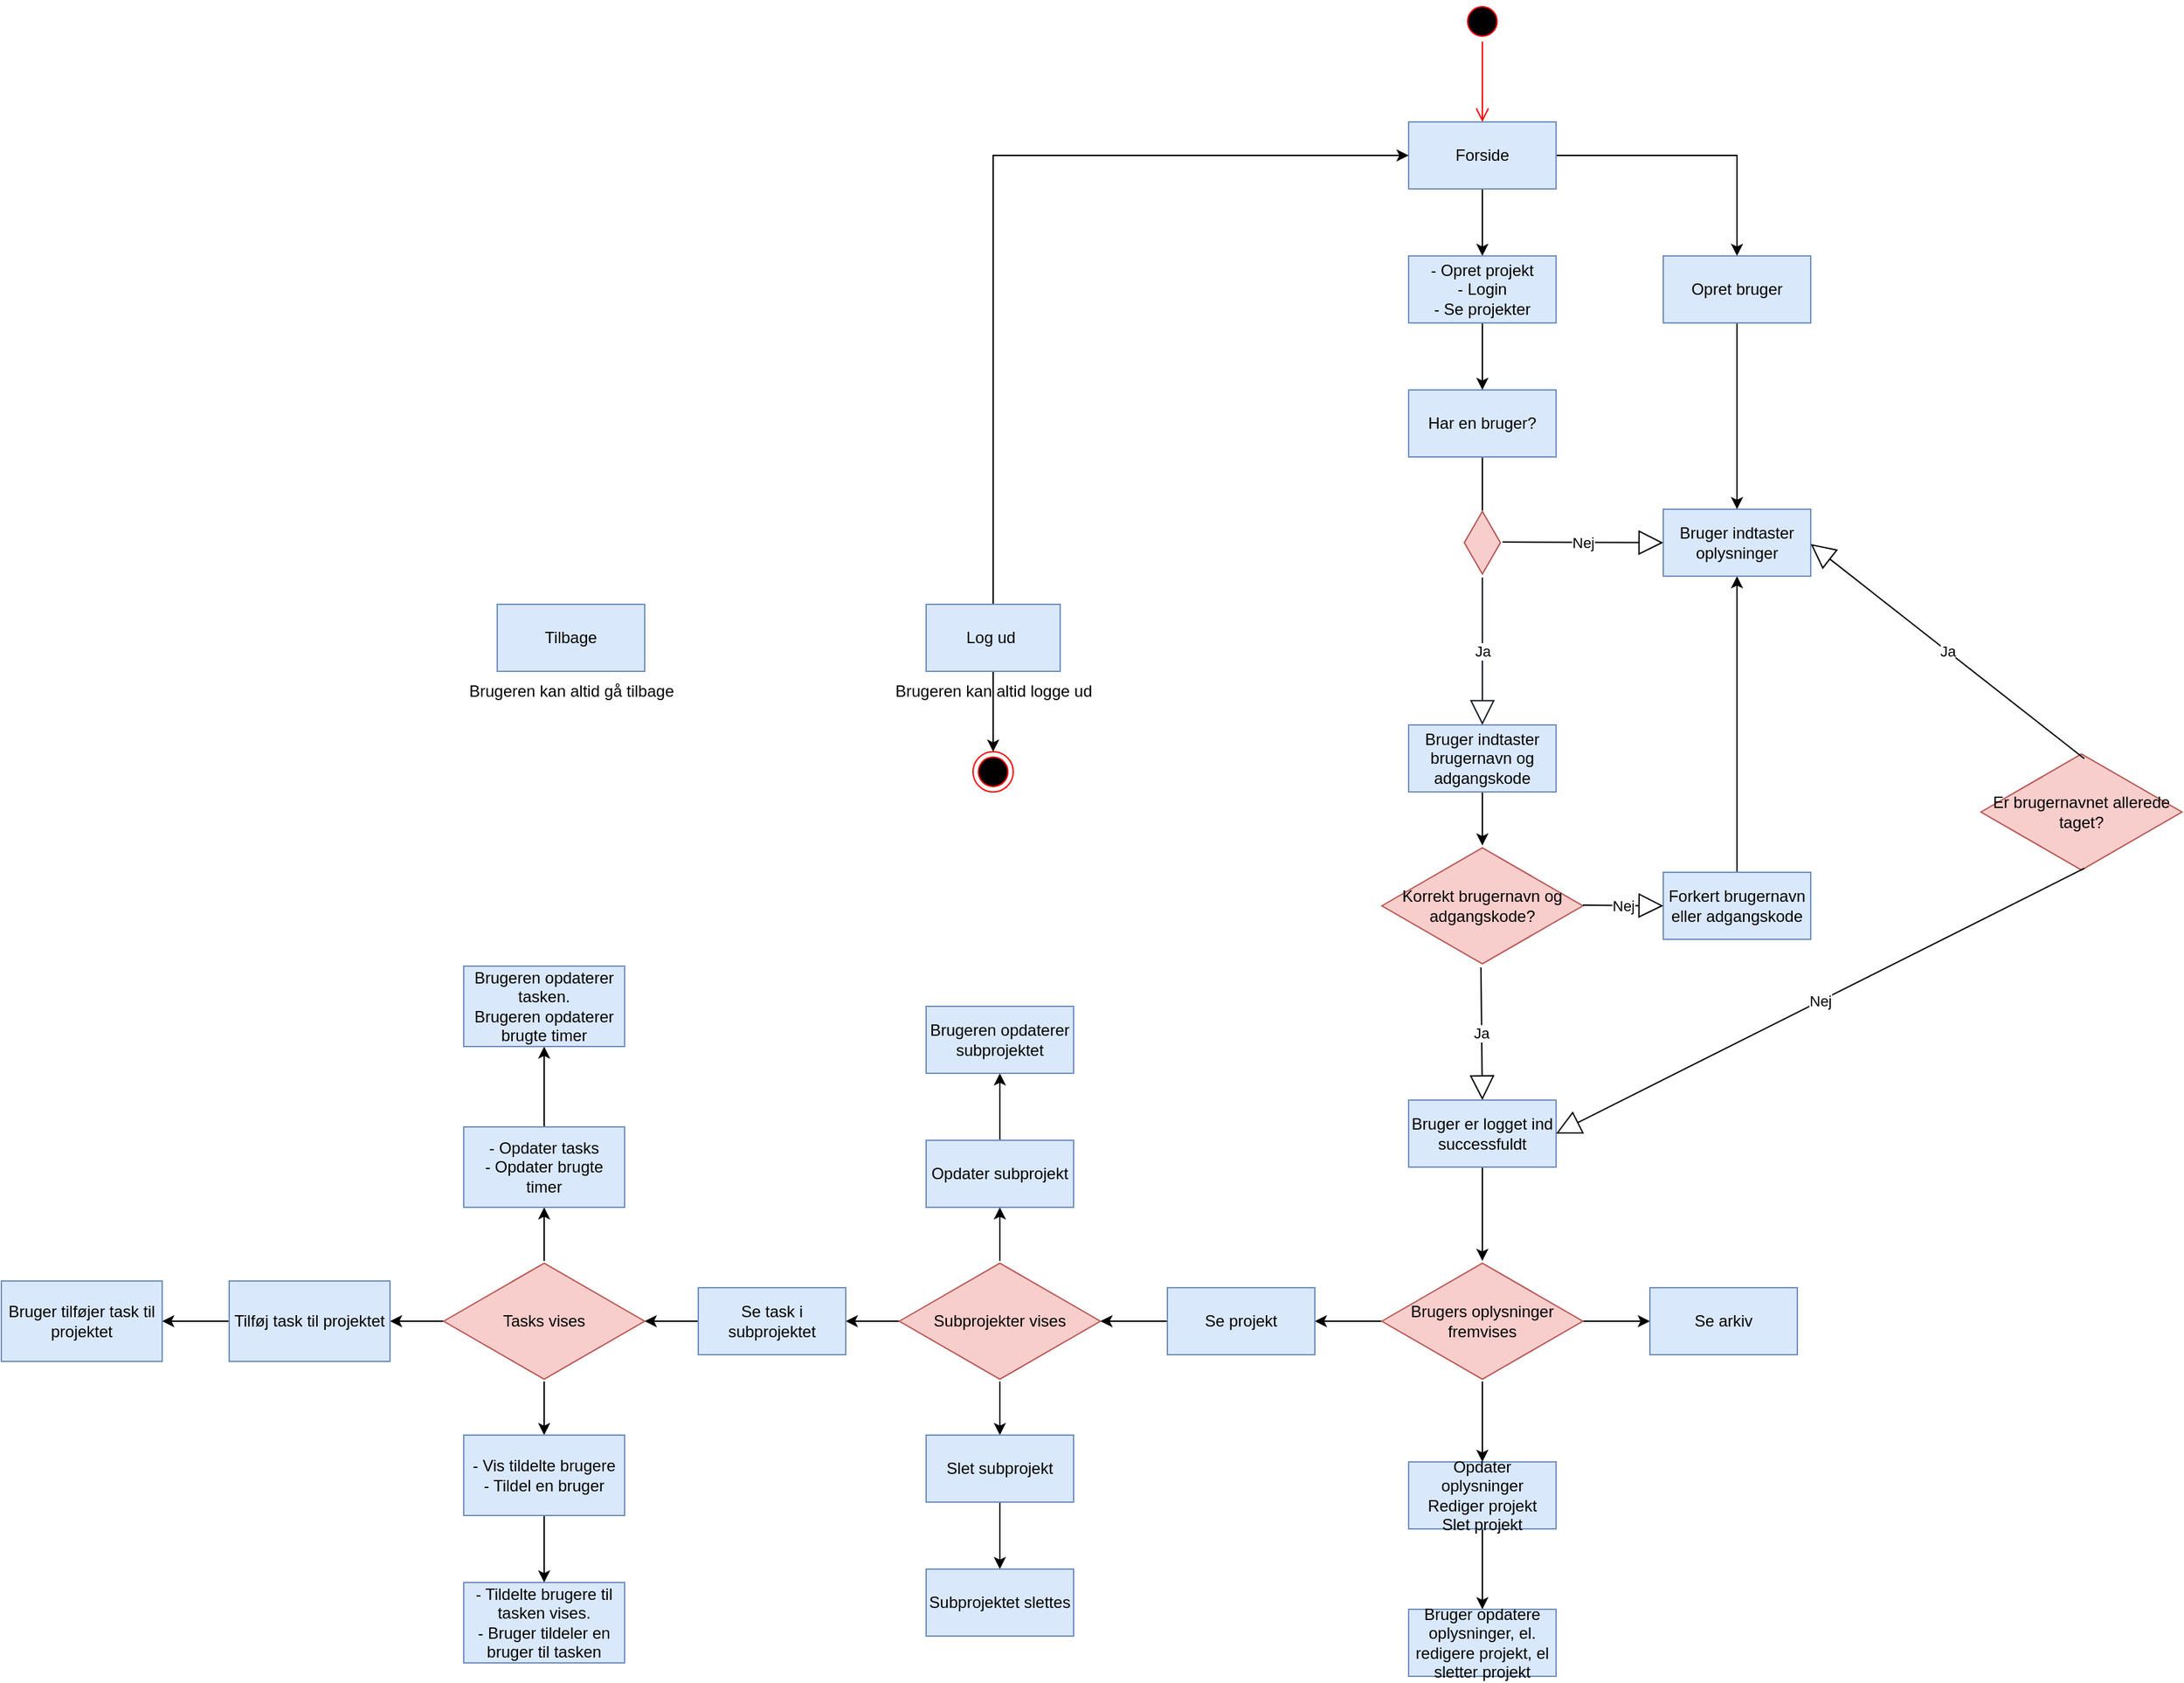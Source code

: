 <mxfile version="24.4.6" type="github">
  <diagram name="Page-1" id="BIBi98vKyc31B9fN39kg">
    <mxGraphModel dx="3212" dy="2769" grid="1" gridSize="10" guides="1" tooltips="1" connect="1" arrows="1" fold="1" page="1" pageScale="1" pageWidth="827" pageHeight="1169" math="0" shadow="0">
      <root>
        <mxCell id="0" />
        <mxCell id="1" parent="0" />
        <mxCell id="HaPU3EN4g4eDBjvCJEjl-16" style="edgeStyle=orthogonalEdgeStyle;rounded=0;orthogonalLoop=1;jettySize=auto;html=1;exitX=0.5;exitY=1;exitDx=0;exitDy=0;endArrow=none;endFill=0;" edge="1" parent="1" source="HaPU3EN4g4eDBjvCJEjl-1">
          <mxGeometry relative="1" as="geometry">
            <mxPoint x="305" y="40" as="targetPoint" />
          </mxGeometry>
        </mxCell>
        <mxCell id="HaPU3EN4g4eDBjvCJEjl-1" value="Har en bruger?" style="html=1;whiteSpace=wrap;fillColor=#dae8fc;strokeColor=#6c8ebf;" vertex="1" parent="1">
          <mxGeometry x="250" y="-50" width="110" height="50" as="geometry" />
        </mxCell>
        <mxCell id="HaPU3EN4g4eDBjvCJEjl-18" value="" style="edgeStyle=orthogonalEdgeStyle;rounded=0;orthogonalLoop=1;jettySize=auto;html=1;" edge="1" parent="1" source="HaPU3EN4g4eDBjvCJEjl-6" target="HaPU3EN4g4eDBjvCJEjl-17">
          <mxGeometry relative="1" as="geometry" />
        </mxCell>
        <mxCell id="HaPU3EN4g4eDBjvCJEjl-6" value="Bruger indtaster brugernavn og adgangskode" style="html=1;whiteSpace=wrap;fillColor=#dae8fc;strokeColor=#6c8ebf;" vertex="1" parent="1">
          <mxGeometry x="250" y="200" width="110" height="50" as="geometry" />
        </mxCell>
        <mxCell id="HaPU3EN4g4eDBjvCJEjl-22" style="edgeStyle=orthogonalEdgeStyle;rounded=0;orthogonalLoop=1;jettySize=auto;html=1;exitX=0.5;exitY=0;exitDx=0;exitDy=0;entryX=0.5;entryY=1;entryDx=0;entryDy=0;" edge="1" parent="1" source="HaPU3EN4g4eDBjvCJEjl-8" target="HaPU3EN4g4eDBjvCJEjl-12">
          <mxGeometry relative="1" as="geometry" />
        </mxCell>
        <mxCell id="HaPU3EN4g4eDBjvCJEjl-8" value="Forkert brugernavn eller adgangskode" style="html=1;whiteSpace=wrap;fillColor=#dae8fc;strokeColor=#6c8ebf;" vertex="1" parent="1">
          <mxGeometry x="440" y="310" width="110" height="50" as="geometry" />
        </mxCell>
        <mxCell id="HaPU3EN4g4eDBjvCJEjl-11" value="Nej" style="endArrow=block;endSize=16;endFill=0;html=1;rounded=0;entryX=0;entryY=0.5;entryDx=0;entryDy=0;" edge="1" parent="1" target="HaPU3EN4g4eDBjvCJEjl-12">
          <mxGeometry width="160" relative="1" as="geometry">
            <mxPoint x="320" y="63.5" as="sourcePoint" />
            <mxPoint x="430" y="64" as="targetPoint" />
          </mxGeometry>
        </mxCell>
        <mxCell id="HaPU3EN4g4eDBjvCJEjl-12" value="Bruger indtaster oplysninger" style="html=1;whiteSpace=wrap;fillColor=#dae8fc;strokeColor=#6c8ebf;" vertex="1" parent="1">
          <mxGeometry x="440" y="39" width="110" height="50" as="geometry" />
        </mxCell>
        <mxCell id="HaPU3EN4g4eDBjvCJEjl-13" value="Ja" style="endArrow=block;endSize=16;endFill=0;html=1;rounded=0;entryX=0.5;entryY=0;entryDx=0;entryDy=0;fillColor=#dae8fc;strokeColor=#141B24;" edge="1" parent="1" target="HaPU3EN4g4eDBjvCJEjl-6">
          <mxGeometry width="160" relative="1" as="geometry">
            <mxPoint x="305" y="90" as="sourcePoint" />
            <mxPoint x="304.5" y="181" as="targetPoint" />
          </mxGeometry>
        </mxCell>
        <mxCell id="HaPU3EN4g4eDBjvCJEjl-14" value="" style="html=1;whiteSpace=wrap;aspect=fixed;shape=isoRectangle;rotation=90;fillColor=#f8cecc;strokeColor=#b85450;" vertex="1" parent="1">
          <mxGeometry x="281.67" y="50" width="46.67" height="28" as="geometry" />
        </mxCell>
        <mxCell id="HaPU3EN4g4eDBjvCJEjl-17" value="Korrekt brugernavn og adgangskode?" style="html=1;whiteSpace=wrap;aspect=fixed;shape=isoRectangle;fillColor=#f8cecc;strokeColor=#b85450;" vertex="1" parent="1">
          <mxGeometry x="230" y="290" width="150" height="90" as="geometry" />
        </mxCell>
        <mxCell id="HaPU3EN4g4eDBjvCJEjl-20" value="Nej" style="endArrow=block;endSize=16;endFill=0;html=1;rounded=0;entryX=0;entryY=0.5;entryDx=0;entryDy=0;" edge="1" parent="1" target="HaPU3EN4g4eDBjvCJEjl-8">
          <mxGeometry width="160" relative="1" as="geometry">
            <mxPoint x="380" y="334.5" as="sourcePoint" />
            <mxPoint x="450" y="335" as="targetPoint" />
          </mxGeometry>
        </mxCell>
        <mxCell id="HaPU3EN4g4eDBjvCJEjl-26" value="" style="edgeStyle=orthogonalEdgeStyle;rounded=0;orthogonalLoop=1;jettySize=auto;html=1;" edge="1" parent="1" source="HaPU3EN4g4eDBjvCJEjl-23">
          <mxGeometry relative="1" as="geometry">
            <mxPoint x="305" y="600" as="targetPoint" />
          </mxGeometry>
        </mxCell>
        <mxCell id="HaPU3EN4g4eDBjvCJEjl-23" value="Bruger er logget ind successfuldt" style="html=1;whiteSpace=wrap;fillColor=#dae8fc;strokeColor=#6c8ebf;" vertex="1" parent="1">
          <mxGeometry x="250" y="480" width="110" height="50" as="geometry" />
        </mxCell>
        <mxCell id="HaPU3EN4g4eDBjvCJEjl-24" value="Ja" style="endArrow=block;endSize=16;endFill=0;html=1;rounded=0;exitX=0.493;exitY=1.011;exitDx=0;exitDy=0;exitPerimeter=0;entryX=0.5;entryY=0;entryDx=0;entryDy=0;" edge="1" parent="1" source="HaPU3EN4g4eDBjvCJEjl-17" target="HaPU3EN4g4eDBjvCJEjl-23">
          <mxGeometry width="160" relative="1" as="geometry">
            <mxPoint x="300" y="520" as="sourcePoint" />
            <mxPoint x="370" y="460" as="targetPoint" />
          </mxGeometry>
        </mxCell>
        <mxCell id="HaPU3EN4g4eDBjvCJEjl-31" value="" style="edgeStyle=orthogonalEdgeStyle;rounded=0;orthogonalLoop=1;jettySize=auto;html=1;" edge="1" parent="1" source="HaPU3EN4g4eDBjvCJEjl-29" target="HaPU3EN4g4eDBjvCJEjl-30">
          <mxGeometry relative="1" as="geometry" />
        </mxCell>
        <mxCell id="HaPU3EN4g4eDBjvCJEjl-35" style="edgeStyle=orthogonalEdgeStyle;rounded=0;orthogonalLoop=1;jettySize=auto;html=1;exitX=1;exitY=0.5;exitDx=0;exitDy=0;entryX=0.5;entryY=0;entryDx=0;entryDy=0;" edge="1" parent="1" source="HaPU3EN4g4eDBjvCJEjl-29" target="HaPU3EN4g4eDBjvCJEjl-34">
          <mxGeometry relative="1" as="geometry" />
        </mxCell>
        <mxCell id="HaPU3EN4g4eDBjvCJEjl-29" value="Forside" style="html=1;whiteSpace=wrap;fillColor=#dae8fc;strokeColor=#6c8ebf;" vertex="1" parent="1">
          <mxGeometry x="250" y="-250" width="110" height="50" as="geometry" />
        </mxCell>
        <mxCell id="HaPU3EN4g4eDBjvCJEjl-32" value="" style="edgeStyle=orthogonalEdgeStyle;rounded=0;orthogonalLoop=1;jettySize=auto;html=1;" edge="1" parent="1" source="HaPU3EN4g4eDBjvCJEjl-30" target="HaPU3EN4g4eDBjvCJEjl-1">
          <mxGeometry relative="1" as="geometry" />
        </mxCell>
        <mxCell id="HaPU3EN4g4eDBjvCJEjl-30" value="- Opret projekt&lt;div&gt;- Login&lt;/div&gt;&lt;div&gt;- Se projekter&lt;/div&gt;" style="html=1;whiteSpace=wrap;fillColor=#dae8fc;strokeColor=#6c8ebf;" vertex="1" parent="1">
          <mxGeometry x="250" y="-150" width="110" height="50" as="geometry" />
        </mxCell>
        <mxCell id="HaPU3EN4g4eDBjvCJEjl-36" style="edgeStyle=orthogonalEdgeStyle;rounded=0;orthogonalLoop=1;jettySize=auto;html=1;exitX=0.5;exitY=1;exitDx=0;exitDy=0;" edge="1" parent="1" source="HaPU3EN4g4eDBjvCJEjl-34" target="HaPU3EN4g4eDBjvCJEjl-12">
          <mxGeometry relative="1" as="geometry" />
        </mxCell>
        <mxCell id="HaPU3EN4g4eDBjvCJEjl-34" value="Opret bruger" style="html=1;whiteSpace=wrap;fillColor=#dae8fc;strokeColor=#6c8ebf;" vertex="1" parent="1">
          <mxGeometry x="440" y="-150" width="110" height="50" as="geometry" />
        </mxCell>
        <mxCell id="HaPU3EN4g4eDBjvCJEjl-40" value="" style="edgeStyle=orthogonalEdgeStyle;rounded=0;orthogonalLoop=1;jettySize=auto;html=1;" edge="1" parent="1" source="HaPU3EN4g4eDBjvCJEjl-37" target="HaPU3EN4g4eDBjvCJEjl-38">
          <mxGeometry relative="1" as="geometry" />
        </mxCell>
        <mxCell id="HaPU3EN4g4eDBjvCJEjl-44" value="" style="edgeStyle=orthogonalEdgeStyle;rounded=0;orthogonalLoop=1;jettySize=auto;html=1;" edge="1" parent="1" source="HaPU3EN4g4eDBjvCJEjl-37" target="HaPU3EN4g4eDBjvCJEjl-42">
          <mxGeometry relative="1" as="geometry" />
        </mxCell>
        <mxCell id="HaPU3EN4g4eDBjvCJEjl-45" value="" style="edgeStyle=orthogonalEdgeStyle;rounded=0;orthogonalLoop=1;jettySize=auto;html=1;" edge="1" parent="1" source="HaPU3EN4g4eDBjvCJEjl-37" target="HaPU3EN4g4eDBjvCJEjl-43">
          <mxGeometry relative="1" as="geometry" />
        </mxCell>
        <mxCell id="HaPU3EN4g4eDBjvCJEjl-37" value="Brugers oplysninger fremvises" style="html=1;whiteSpace=wrap;aspect=fixed;shape=isoRectangle;fillColor=#f8cecc;strokeColor=#b85450;" vertex="1" parent="1">
          <mxGeometry x="230" y="600" width="150" height="90" as="geometry" />
        </mxCell>
        <mxCell id="HaPU3EN4g4eDBjvCJEjl-41" value="" style="edgeStyle=orthogonalEdgeStyle;rounded=0;orthogonalLoop=1;jettySize=auto;html=1;" edge="1" parent="1" source="HaPU3EN4g4eDBjvCJEjl-38">
          <mxGeometry relative="1" as="geometry">
            <mxPoint x="20" y="645" as="targetPoint" />
          </mxGeometry>
        </mxCell>
        <mxCell id="HaPU3EN4g4eDBjvCJEjl-38" value="Se projekt" style="html=1;whiteSpace=wrap;fillColor=#dae8fc;strokeColor=#6c8ebf;" vertex="1" parent="1">
          <mxGeometry x="70" y="620" width="110" height="50" as="geometry" />
        </mxCell>
        <mxCell id="HaPU3EN4g4eDBjvCJEjl-47" value="" style="edgeStyle=orthogonalEdgeStyle;rounded=0;orthogonalLoop=1;jettySize=auto;html=1;" edge="1" parent="1" source="HaPU3EN4g4eDBjvCJEjl-42" target="HaPU3EN4g4eDBjvCJEjl-46">
          <mxGeometry relative="1" as="geometry" />
        </mxCell>
        <mxCell id="HaPU3EN4g4eDBjvCJEjl-42" value="&lt;div&gt;Opdater oplysninger&lt;/div&gt;&lt;div&gt;Rediger projekt&lt;/div&gt;&lt;div&gt;Slet projekt&lt;/div&gt;" style="html=1;whiteSpace=wrap;fillColor=#dae8fc;strokeColor=#6c8ebf;" vertex="1" parent="1">
          <mxGeometry x="250" y="750" width="110" height="50" as="geometry" />
        </mxCell>
        <mxCell id="HaPU3EN4g4eDBjvCJEjl-43" value="Se arkiv" style="html=1;whiteSpace=wrap;fillColor=#dae8fc;strokeColor=#6c8ebf;" vertex="1" parent="1">
          <mxGeometry x="430" y="620" width="110" height="50" as="geometry" />
        </mxCell>
        <mxCell id="HaPU3EN4g4eDBjvCJEjl-46" value="Bruger opdatere oplysninger, el. redigere projekt, el sletter projekt" style="html=1;whiteSpace=wrap;fillColor=#dae8fc;strokeColor=#6c8ebf;" vertex="1" parent="1">
          <mxGeometry x="250" y="860" width="110" height="50" as="geometry" />
        </mxCell>
        <mxCell id="HaPU3EN4g4eDBjvCJEjl-52" value="" style="edgeStyle=orthogonalEdgeStyle;rounded=0;orthogonalLoop=1;jettySize=auto;html=1;" edge="1" parent="1" source="HaPU3EN4g4eDBjvCJEjl-48" target="HaPU3EN4g4eDBjvCJEjl-49">
          <mxGeometry relative="1" as="geometry" />
        </mxCell>
        <mxCell id="HaPU3EN4g4eDBjvCJEjl-53" value="" style="edgeStyle=orthogonalEdgeStyle;rounded=0;orthogonalLoop=1;jettySize=auto;html=1;" edge="1" parent="1" source="HaPU3EN4g4eDBjvCJEjl-48" target="HaPU3EN4g4eDBjvCJEjl-51">
          <mxGeometry relative="1" as="geometry" />
        </mxCell>
        <mxCell id="HaPU3EN4g4eDBjvCJEjl-54" value="" style="edgeStyle=orthogonalEdgeStyle;rounded=0;orthogonalLoop=1;jettySize=auto;html=1;" edge="1" parent="1" source="HaPU3EN4g4eDBjvCJEjl-48" target="HaPU3EN4g4eDBjvCJEjl-50">
          <mxGeometry relative="1" as="geometry" />
        </mxCell>
        <mxCell id="HaPU3EN4g4eDBjvCJEjl-48" value="Subprojekter vises" style="html=1;whiteSpace=wrap;aspect=fixed;shape=isoRectangle;fillColor=#f8cecc;strokeColor=#b85450;" vertex="1" parent="1">
          <mxGeometry x="-130" y="600" width="150" height="90" as="geometry" />
        </mxCell>
        <mxCell id="HaPU3EN4g4eDBjvCJEjl-58" value="" style="edgeStyle=orthogonalEdgeStyle;rounded=0;orthogonalLoop=1;jettySize=auto;html=1;" edge="1" parent="1" source="HaPU3EN4g4eDBjvCJEjl-49" target="HaPU3EN4g4eDBjvCJEjl-57">
          <mxGeometry relative="1" as="geometry" />
        </mxCell>
        <mxCell id="HaPU3EN4g4eDBjvCJEjl-49" value="Opdater subprojekt" style="html=1;whiteSpace=wrap;fillColor=#dae8fc;strokeColor=#6c8ebf;" vertex="1" parent="1">
          <mxGeometry x="-110" y="510" width="110" height="50" as="geometry" />
        </mxCell>
        <mxCell id="HaPU3EN4g4eDBjvCJEjl-56" value="" style="edgeStyle=orthogonalEdgeStyle;rounded=0;orthogonalLoop=1;jettySize=auto;html=1;" edge="1" parent="1" source="HaPU3EN4g4eDBjvCJEjl-50" target="HaPU3EN4g4eDBjvCJEjl-55">
          <mxGeometry relative="1" as="geometry" />
        </mxCell>
        <mxCell id="HaPU3EN4g4eDBjvCJEjl-50" value="Slet subprojekt" style="html=1;whiteSpace=wrap;fillColor=#dae8fc;strokeColor=#6c8ebf;" vertex="1" parent="1">
          <mxGeometry x="-110" y="730" width="110" height="50" as="geometry" />
        </mxCell>
        <mxCell id="HaPU3EN4g4eDBjvCJEjl-63" value="" style="edgeStyle=orthogonalEdgeStyle;rounded=0;orthogonalLoop=1;jettySize=auto;html=1;" edge="1" parent="1" source="HaPU3EN4g4eDBjvCJEjl-51" target="HaPU3EN4g4eDBjvCJEjl-62">
          <mxGeometry relative="1" as="geometry" />
        </mxCell>
        <mxCell id="HaPU3EN4g4eDBjvCJEjl-51" value="Se task i subprojektet" style="html=1;whiteSpace=wrap;fillColor=#dae8fc;strokeColor=#6c8ebf;" vertex="1" parent="1">
          <mxGeometry x="-280" y="620" width="110" height="50" as="geometry" />
        </mxCell>
        <mxCell id="HaPU3EN4g4eDBjvCJEjl-55" value="Subprojektet slettes" style="html=1;whiteSpace=wrap;fillColor=#dae8fc;strokeColor=#6c8ebf;" vertex="1" parent="1">
          <mxGeometry x="-110" y="830" width="110" height="50" as="geometry" />
        </mxCell>
        <mxCell id="HaPU3EN4g4eDBjvCJEjl-57" value="Brugeren opdaterer subprojektet" style="html=1;whiteSpace=wrap;fillColor=#dae8fc;strokeColor=#6c8ebf;" vertex="1" parent="1">
          <mxGeometry x="-110" y="410" width="110" height="50" as="geometry" />
        </mxCell>
        <mxCell id="HaPU3EN4g4eDBjvCJEjl-67" value="" style="edgeStyle=orthogonalEdgeStyle;rounded=0;orthogonalLoop=1;jettySize=auto;html=1;" edge="1" parent="1" source="HaPU3EN4g4eDBjvCJEjl-62" target="HaPU3EN4g4eDBjvCJEjl-64">
          <mxGeometry relative="1" as="geometry" />
        </mxCell>
        <mxCell id="HaPU3EN4g4eDBjvCJEjl-68" value="" style="edgeStyle=orthogonalEdgeStyle;rounded=0;orthogonalLoop=1;jettySize=auto;html=1;" edge="1" parent="1" source="HaPU3EN4g4eDBjvCJEjl-62" target="HaPU3EN4g4eDBjvCJEjl-65">
          <mxGeometry relative="1" as="geometry" />
        </mxCell>
        <mxCell id="HaPU3EN4g4eDBjvCJEjl-69" value="" style="edgeStyle=orthogonalEdgeStyle;rounded=0;orthogonalLoop=1;jettySize=auto;html=1;" edge="1" parent="1" source="HaPU3EN4g4eDBjvCJEjl-62" target="HaPU3EN4g4eDBjvCJEjl-66">
          <mxGeometry relative="1" as="geometry" />
        </mxCell>
        <mxCell id="HaPU3EN4g4eDBjvCJEjl-62" value="Tasks vises" style="html=1;whiteSpace=wrap;aspect=fixed;shape=isoRectangle;fillColor=#f8cecc;strokeColor=#b85450;" vertex="1" parent="1">
          <mxGeometry x="-470" y="600" width="150" height="90" as="geometry" />
        </mxCell>
        <mxCell id="HaPU3EN4g4eDBjvCJEjl-71" value="" style="edgeStyle=orthogonalEdgeStyle;rounded=0;orthogonalLoop=1;jettySize=auto;html=1;" edge="1" parent="1" source="HaPU3EN4g4eDBjvCJEjl-64" target="HaPU3EN4g4eDBjvCJEjl-70">
          <mxGeometry relative="1" as="geometry" />
        </mxCell>
        <mxCell id="HaPU3EN4g4eDBjvCJEjl-64" value="- Opdater tasks&lt;div&gt;- Opdater brugte timer&lt;/div&gt;" style="rounded=0;whiteSpace=wrap;html=1;fillColor=#dae8fc;strokeColor=#6c8ebf;" vertex="1" parent="1">
          <mxGeometry x="-455" y="500" width="120" height="60" as="geometry" />
        </mxCell>
        <mxCell id="HaPU3EN4g4eDBjvCJEjl-75" value="" style="edgeStyle=orthogonalEdgeStyle;rounded=0;orthogonalLoop=1;jettySize=auto;html=1;" edge="1" parent="1" source="HaPU3EN4g4eDBjvCJEjl-65" target="HaPU3EN4g4eDBjvCJEjl-74">
          <mxGeometry relative="1" as="geometry" />
        </mxCell>
        <mxCell id="HaPU3EN4g4eDBjvCJEjl-65" value="Tilføj task til projektet" style="rounded=0;whiteSpace=wrap;html=1;fillColor=#dae8fc;strokeColor=#6c8ebf;" vertex="1" parent="1">
          <mxGeometry x="-630" y="615" width="120" height="60" as="geometry" />
        </mxCell>
        <mxCell id="HaPU3EN4g4eDBjvCJEjl-73" value="" style="edgeStyle=orthogonalEdgeStyle;rounded=0;orthogonalLoop=1;jettySize=auto;html=1;" edge="1" parent="1" source="HaPU3EN4g4eDBjvCJEjl-66" target="HaPU3EN4g4eDBjvCJEjl-72">
          <mxGeometry relative="1" as="geometry" />
        </mxCell>
        <mxCell id="HaPU3EN4g4eDBjvCJEjl-66" value="- Vis tildelte brugere&lt;div&gt;- Tildel en bruger&lt;/div&gt;" style="rounded=0;whiteSpace=wrap;html=1;fillColor=#dae8fc;strokeColor=#6c8ebf;" vertex="1" parent="1">
          <mxGeometry x="-455" y="730" width="120" height="60" as="geometry" />
        </mxCell>
        <mxCell id="HaPU3EN4g4eDBjvCJEjl-70" value="Brugeren opdaterer tasken.&lt;div&gt;Brugeren opdaterer brugte timer&lt;/div&gt;" style="rounded=0;whiteSpace=wrap;html=1;fillColor=#dae8fc;strokeColor=#6c8ebf;" vertex="1" parent="1">
          <mxGeometry x="-455" y="380" width="120" height="60" as="geometry" />
        </mxCell>
        <mxCell id="HaPU3EN4g4eDBjvCJEjl-72" value="- Tildelte brugere til tasken vises.&lt;div&gt;- Bruger tildeler en bruger til tasken&lt;/div&gt;" style="rounded=0;whiteSpace=wrap;html=1;fillColor=#dae8fc;strokeColor=#6c8ebf;" vertex="1" parent="1">
          <mxGeometry x="-455" y="840" width="120" height="60" as="geometry" />
        </mxCell>
        <mxCell id="HaPU3EN4g4eDBjvCJEjl-74" value="Bruger tilføjer task til projektet" style="rounded=0;whiteSpace=wrap;html=1;fillColor=#dae8fc;strokeColor=#6c8ebf;" vertex="1" parent="1">
          <mxGeometry x="-800" y="615" width="120" height="60" as="geometry" />
        </mxCell>
        <mxCell id="HaPU3EN4g4eDBjvCJEjl-80" value="" style="ellipse;html=1;shape=startState;fillColor=#000000;strokeColor=#ff0000;" vertex="1" parent="1">
          <mxGeometry x="290" y="-340" width="30" height="30" as="geometry" />
        </mxCell>
        <mxCell id="HaPU3EN4g4eDBjvCJEjl-81" value="" style="edgeStyle=orthogonalEdgeStyle;html=1;verticalAlign=bottom;endArrow=open;endSize=8;strokeColor=#ff0000;rounded=0;" edge="1" source="HaPU3EN4g4eDBjvCJEjl-80" parent="1">
          <mxGeometry relative="1" as="geometry">
            <mxPoint x="305" y="-250" as="targetPoint" />
          </mxGeometry>
        </mxCell>
        <mxCell id="HaPU3EN4g4eDBjvCJEjl-102" style="edgeStyle=orthogonalEdgeStyle;rounded=0;orthogonalLoop=1;jettySize=auto;html=1;exitX=1;exitY=0;exitDx=0;exitDy=0;entryX=0;entryY=0.5;entryDx=0;entryDy=0;" edge="1" parent="1" source="HaPU3EN4g4eDBjvCJEjl-82" target="HaPU3EN4g4eDBjvCJEjl-29">
          <mxGeometry relative="1" as="geometry">
            <Array as="points">
              <mxPoint x="-60" y="110" />
              <mxPoint x="-60" y="-225" />
            </Array>
          </mxGeometry>
        </mxCell>
        <mxCell id="HaPU3EN4g4eDBjvCJEjl-104" style="edgeStyle=orthogonalEdgeStyle;rounded=0;orthogonalLoop=1;jettySize=auto;html=1;exitX=0.5;exitY=1;exitDx=0;exitDy=0;entryX=0.5;entryY=0;entryDx=0;entryDy=0;" edge="1" parent="1" source="HaPU3EN4g4eDBjvCJEjl-82" target="HaPU3EN4g4eDBjvCJEjl-103">
          <mxGeometry relative="1" as="geometry" />
        </mxCell>
        <mxCell id="HaPU3EN4g4eDBjvCJEjl-82" value="Log ud&amp;nbsp;" style="html=1;whiteSpace=wrap;fillColor=#dae8fc;strokeColor=#6c8ebf;" vertex="1" parent="1">
          <mxGeometry x="-110" y="110" width="100" height="50" as="geometry" />
        </mxCell>
        <mxCell id="HaPU3EN4g4eDBjvCJEjl-95" value="Er brugernavnet allerede taget?" style="html=1;whiteSpace=wrap;aspect=fixed;shape=isoRectangle;fillColor=#f8cecc;strokeColor=#b85450;" vertex="1" parent="1">
          <mxGeometry x="677" y="220" width="150" height="90" as="geometry" />
        </mxCell>
        <mxCell id="HaPU3EN4g4eDBjvCJEjl-96" value="Ja" style="endArrow=block;endSize=16;endFill=0;html=1;rounded=0;entryX=1;entryY=0.5;entryDx=0;entryDy=0;exitX=0.514;exitY=0.057;exitDx=0;exitDy=0;exitPerimeter=0;" edge="1" parent="1" source="HaPU3EN4g4eDBjvCJEjl-95">
          <mxGeometry width="160" relative="1" as="geometry">
            <mxPoint x="752" y="410" as="sourcePoint" />
            <mxPoint x="550" y="65.0" as="targetPoint" />
          </mxGeometry>
        </mxCell>
        <mxCell id="HaPU3EN4g4eDBjvCJEjl-97" value="Nej" style="endArrow=block;endSize=16;endFill=0;html=1;rounded=0;entryX=1;entryY=0.5;entryDx=0;entryDy=0;exitX=0.515;exitY=0.966;exitDx=0;exitDy=0;exitPerimeter=0;" edge="1" parent="1" source="HaPU3EN4g4eDBjvCJEjl-95" target="HaPU3EN4g4eDBjvCJEjl-23">
          <mxGeometry width="160" relative="1" as="geometry">
            <mxPoint x="750" y="109" as="sourcePoint" />
            <mxPoint x="670" y="499" as="targetPoint" />
          </mxGeometry>
        </mxCell>
        <mxCell id="HaPU3EN4g4eDBjvCJEjl-100" value="Brugeren kan altid logge ud" style="text;html=1;align=center;verticalAlign=middle;resizable=0;points=[];autosize=1;strokeColor=none;fillColor=none;" vertex="1" parent="1">
          <mxGeometry x="-145" y="160" width="170" height="30" as="geometry" />
        </mxCell>
        <mxCell id="HaPU3EN4g4eDBjvCJEjl-103" value="" style="ellipse;html=1;shape=endState;fillColor=#000000;strokeColor=#ff0000;" vertex="1" parent="1">
          <mxGeometry x="-75" y="220" width="30" height="30" as="geometry" />
        </mxCell>
        <mxCell id="HaPU3EN4g4eDBjvCJEjl-105" value="Tilbage" style="html=1;whiteSpace=wrap;fillColor=#dae8fc;strokeColor=#6c8ebf;" vertex="1" parent="1">
          <mxGeometry x="-430" y="110" width="110" height="50" as="geometry" />
        </mxCell>
        <mxCell id="HaPU3EN4g4eDBjvCJEjl-106" value="Brugeren kan altid gå tilbage" style="text;html=1;align=center;verticalAlign=middle;resizable=0;points=[];autosize=1;strokeColor=none;fillColor=none;" vertex="1" parent="1">
          <mxGeometry x="-465" y="160" width="180" height="30" as="geometry" />
        </mxCell>
      </root>
    </mxGraphModel>
  </diagram>
</mxfile>
